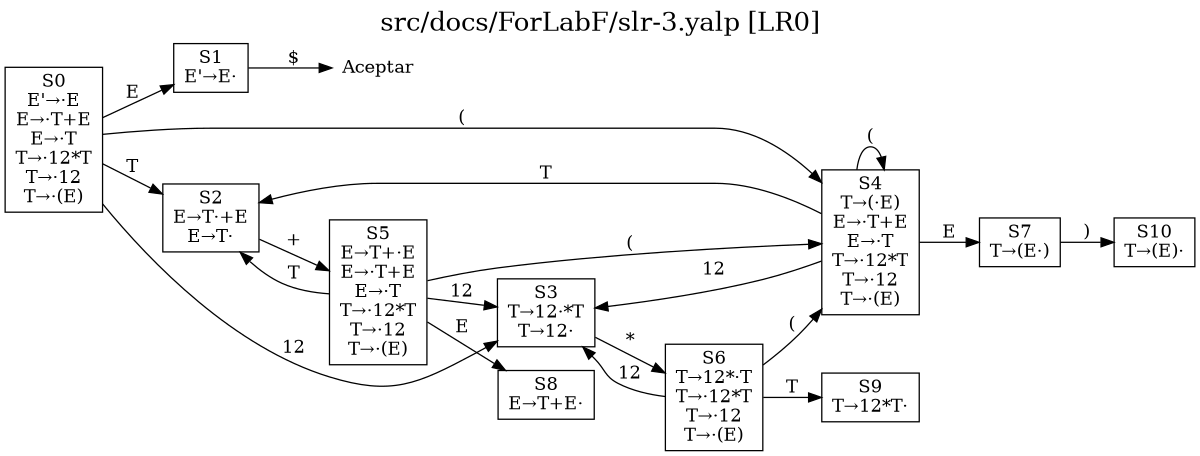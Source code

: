 digraph "AUTOMATA LR0" {
	label = "src/docs/ForLabF/slr-3.yalp [LR0]"
	labelloc  =  t
	fontsize  = 20
	rankdir=LR size="8,5"
	SA [label="Aceptar", shape="none"]
	S0 [label="S0\nE'→·E\nE→·T+E\nE→·T\nT→·12*T\nT→·12\nT→·(E)\n", shape="box"];
	S1 [label="S1\nE'→E·\n", shape="box"];
	S2 [label="S2\nE→T·+E\nE→T·\n", shape="box"];
	S3 [label="S3\nT→12·*T\nT→12·\n", shape="box"];
	S4 [label="S4\nT→(·E)\nE→·T+E\nE→·T\nT→·12*T\nT→·12\nT→·(E)\n", shape="box"];
	S5 [label="S5\nE→T+·E\nE→·T+E\nE→·T\nT→·12*T\nT→·12\nT→·(E)\n", shape="box"];
	S6 [label="S6\nT→12*·T\nT→·12*T\nT→·12\nT→·(E)\n", shape="box"];
	S7 [label="S7\nT→(E·)\n", shape="box"];
	S8 [label="S8\nE→T+E·\n", shape="box"];
	S9 [label="S9\nT→12*T·\n", shape="box"];
	S10 [label="S10\nT→(E)·\n", shape="box"];
	S0 -> S1[label="E"]
	S0 -> S2[label="T"]
	S0 -> S3[label="12"]
	S0 -> S4[label="("]
	S2 -> S5[label="+"]
	S3 -> S6[label="*"]
	S4 -> S7[label="E"]
	S4 -> S2[label="T"]
	S4 -> S3[label="12"]
	S4 -> S4[label="("]
	S5 -> S8[label="E"]
	S5 -> S2[label="T"]
	S5 -> S3[label="12"]
	S5 -> S4[label="("]
	S6 -> S9[label="T"]
	S6 -> S3[label="12"]
	S6 -> S4[label="("]
	S7 -> S10[label=")"]
	S1 -> SA[label="$"]
}
